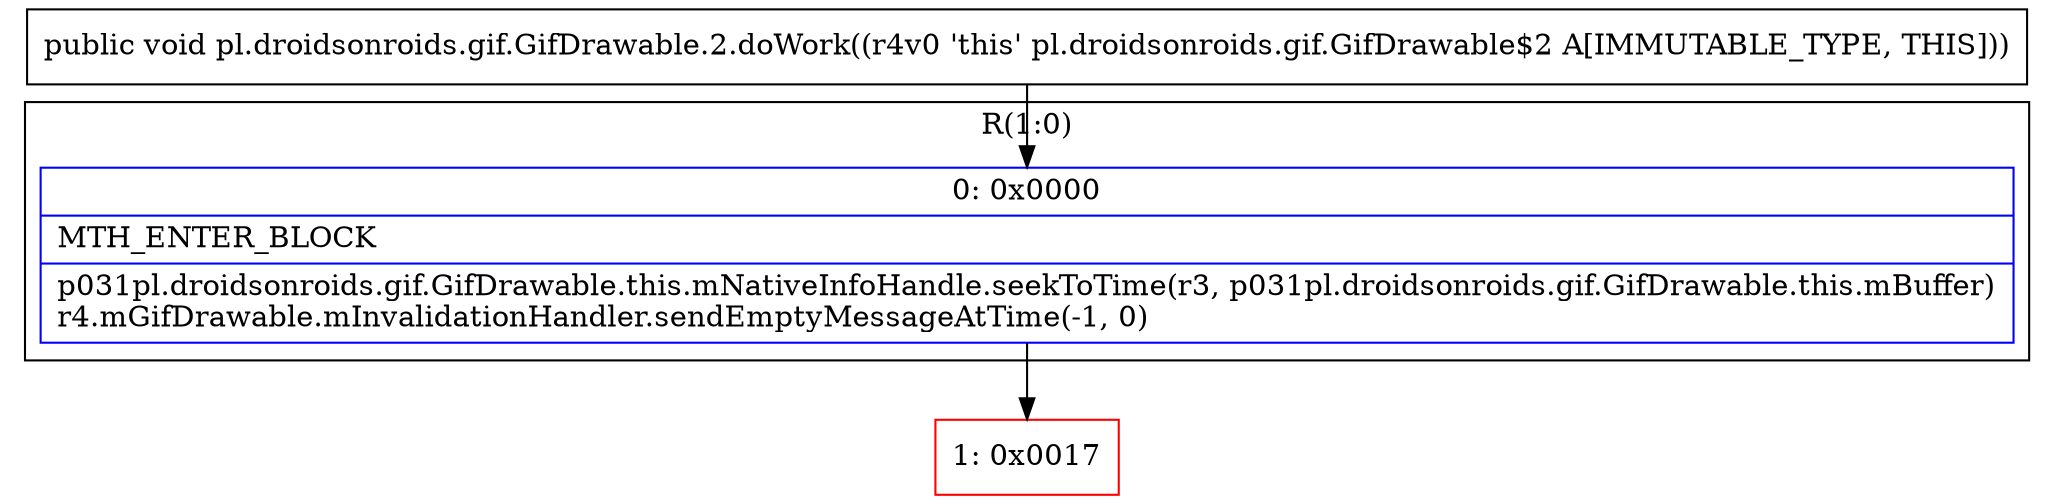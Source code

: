 digraph "CFG forpl.droidsonroids.gif.GifDrawable.2.doWork()V" {
subgraph cluster_Region_467275739 {
label = "R(1:0)";
node [shape=record,color=blue];
Node_0 [shape=record,label="{0\:\ 0x0000|MTH_ENTER_BLOCK\l|p031pl.droidsonroids.gif.GifDrawable.this.mNativeInfoHandle.seekToTime(r3, p031pl.droidsonroids.gif.GifDrawable.this.mBuffer)\lr4.mGifDrawable.mInvalidationHandler.sendEmptyMessageAtTime(\-1, 0)\l}"];
}
Node_1 [shape=record,color=red,label="{1\:\ 0x0017}"];
MethodNode[shape=record,label="{public void pl.droidsonroids.gif.GifDrawable.2.doWork((r4v0 'this' pl.droidsonroids.gif.GifDrawable$2 A[IMMUTABLE_TYPE, THIS])) }"];
MethodNode -> Node_0;
Node_0 -> Node_1;
}


